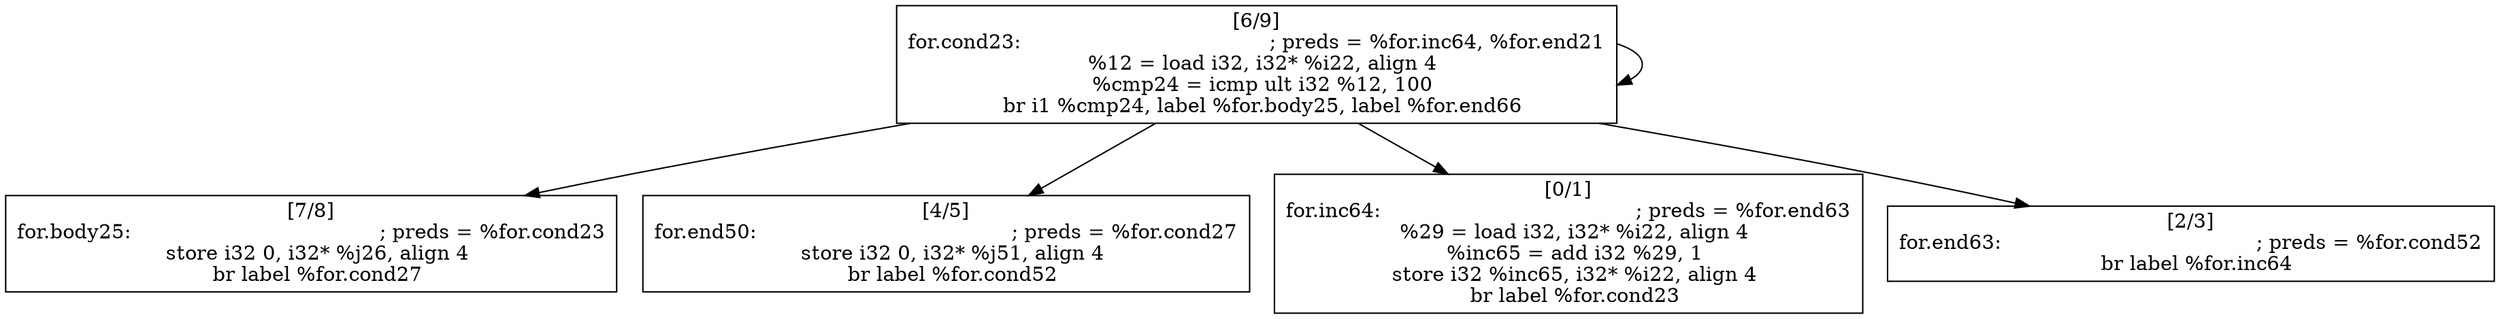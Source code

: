 
digraph G {


node188 [label="[6/9]
for.cond23:                                       ; preds = %for.inc64, %for.end21
  %12 = load i32, i32* %i22, align 4
  %cmp24 = icmp ult i32 %12, 100
  br i1 %cmp24, label %for.body25, label %for.end66
",shape=rectangle ]
node189 [label="[7/8]
for.body25:                                       ; preds = %for.cond23
  store i32 0, i32* %j26, align 4
  br label %for.cond27
",shape=rectangle ]
node187 [label="[4/5]
for.end50:                                        ; preds = %for.cond27
  store i32 0, i32* %j51, align 4
  br label %for.cond52
",shape=rectangle ]
node185 [label="[0/1]
for.inc64:                                        ; preds = %for.end63
  %29 = load i32, i32* %i22, align 4
  %inc65 = add i32 %29, 1
  store i32 %inc65, i32* %i22, align 4
  br label %for.cond23
",shape=rectangle ]
node186 [label="[2/3]
for.end63:                                        ; preds = %for.cond52
  br label %for.inc64
",shape=rectangle ]

node188->node189 [ ]
node188->node186 [ ]
node188->node188 [ ]
node188->node185 [ ]
node188->node187 [ ]


}
